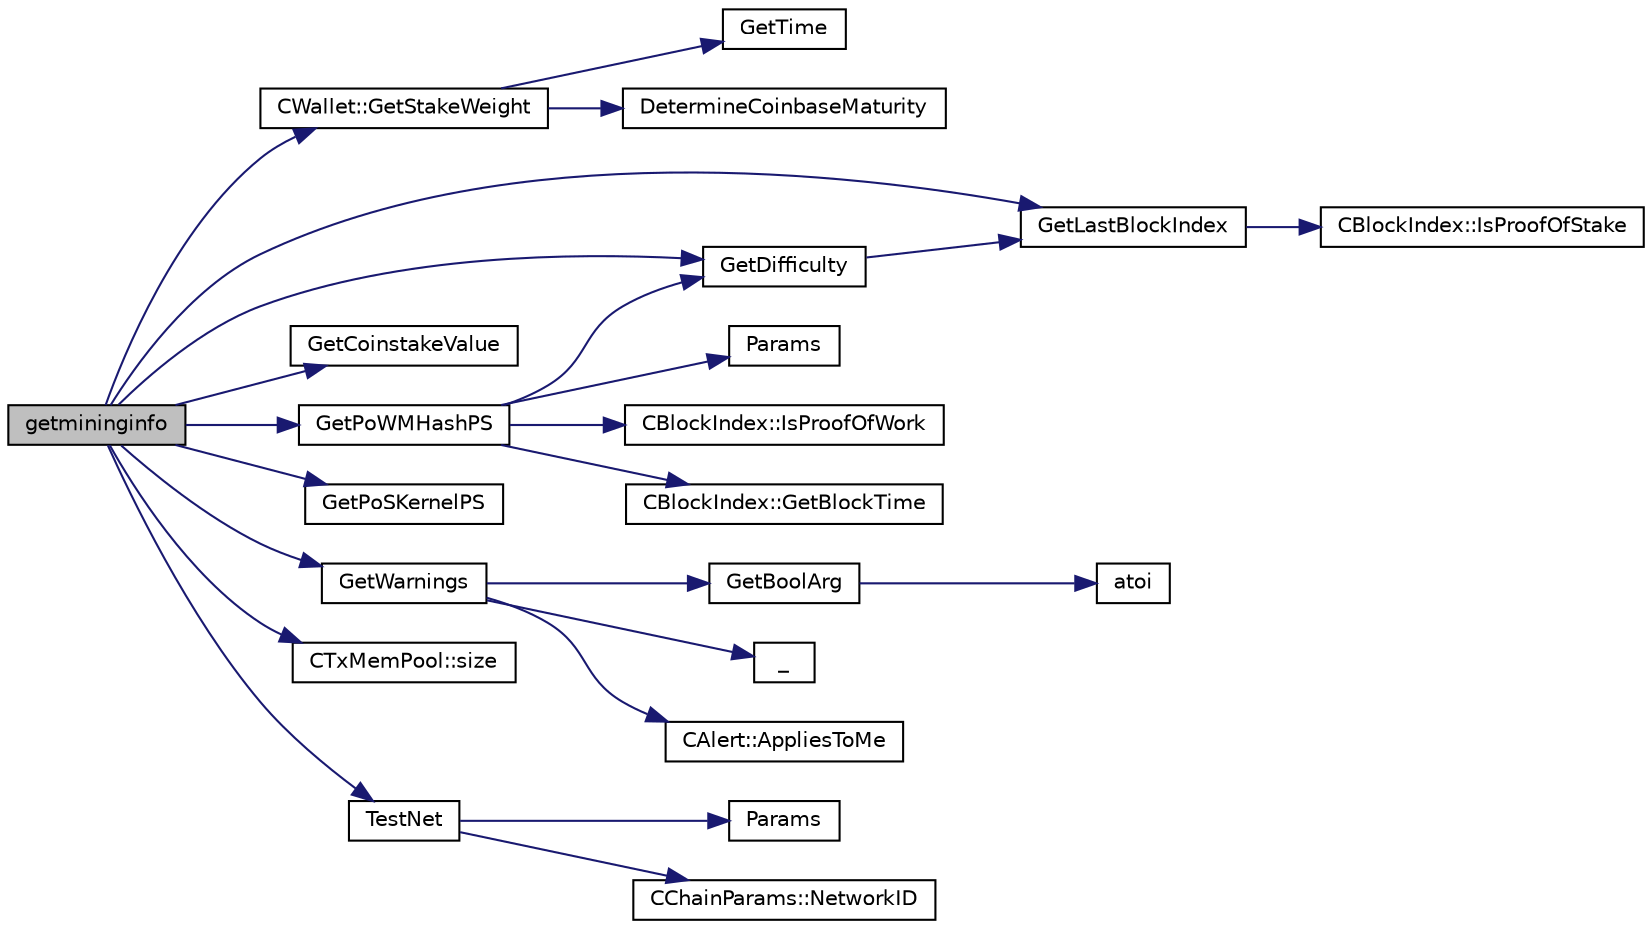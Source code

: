 digraph "getmininginfo"
{
  edge [fontname="Helvetica",fontsize="10",labelfontname="Helvetica",labelfontsize="10"];
  node [fontname="Helvetica",fontsize="10",shape=record];
  rankdir="LR";
  Node47 [label="getmininginfo",height=0.2,width=0.4,color="black", fillcolor="grey75", style="filled", fontcolor="black"];
  Node47 -> Node48 [color="midnightblue",fontsize="10",style="solid",fontname="Helvetica"];
  Node48 [label="CWallet::GetStakeWeight",height=0.2,width=0.4,color="black", fillcolor="white", style="filled",URL="$class_c_wallet.html#aa3ee5954431d4c49ecbd4d513f467f2b"];
  Node48 -> Node49 [color="midnightblue",fontsize="10",style="solid",fontname="Helvetica"];
  Node49 [label="GetTime",height=0.2,width=0.4,color="black", fillcolor="white", style="filled",URL="$util_8cpp.html#a46fac5fba8ba905b5f9acb364f5d8c6f"];
  Node48 -> Node50 [color="midnightblue",fontsize="10",style="solid",fontname="Helvetica"];
  Node50 [label="DetermineCoinbaseMaturity",height=0.2,width=0.4,color="black", fillcolor="white", style="filled",URL="$proofs_8cpp.html#a97478c8207cae73889a6b1fbbc3c67e3",tooltip="Determine Coinbase Maturity (generally not a good idea - done so to increase speed) ..."];
  Node47 -> Node51 [color="midnightblue",fontsize="10",style="solid",fontname="Helvetica"];
  Node51 [label="GetDifficulty",height=0.2,width=0.4,color="black", fillcolor="white", style="filled",URL="$rpcblockchain_8cpp.html#a65a78b16d228932a6142656509a8bce4"];
  Node51 -> Node52 [color="midnightblue",fontsize="10",style="solid",fontname="Helvetica"];
  Node52 [label="GetLastBlockIndex",height=0.2,width=0.4,color="black", fillcolor="white", style="filled",URL="$main_8cpp.html#a67a2382a391340c12c45961f3b8c66e8"];
  Node52 -> Node53 [color="midnightblue",fontsize="10",style="solid",fontname="Helvetica"];
  Node53 [label="CBlockIndex::IsProofOfStake",height=0.2,width=0.4,color="black", fillcolor="white", style="filled",URL="$class_c_block_index.html#a2438a891e9d43821c0d99e1bdac56fde"];
  Node47 -> Node52 [color="midnightblue",fontsize="10",style="solid",fontname="Helvetica"];
  Node47 -> Node54 [color="midnightblue",fontsize="10",style="solid",fontname="Helvetica"];
  Node54 [label="GetCoinstakeValue",height=0.2,width=0.4,color="black", fillcolor="white", style="filled",URL="$proofs_8cpp.html#a84af3aad491438b64bc1a79a7fd1d659",tooltip="Determine Block Reward for Proof Of Stake. "];
  Node47 -> Node55 [color="midnightblue",fontsize="10",style="solid",fontname="Helvetica"];
  Node55 [label="GetPoWMHashPS",height=0.2,width=0.4,color="black", fillcolor="white", style="filled",URL="$rpcblockchain_8cpp.html#a3da60ebd3884dc09e7a20b0798b6cf36"];
  Node55 -> Node56 [color="midnightblue",fontsize="10",style="solid",fontname="Helvetica"];
  Node56 [label="Params",height=0.2,width=0.4,color="black", fillcolor="white", style="filled",URL="$chainparams_8cpp.html#ace5c5b706d71a324a417dd2db394fd4a",tooltip="Return the currently selected parameters. "];
  Node55 -> Node57 [color="midnightblue",fontsize="10",style="solid",fontname="Helvetica"];
  Node57 [label="CBlockIndex::IsProofOfWork",height=0.2,width=0.4,color="black", fillcolor="white", style="filled",URL="$class_c_block_index.html#a857e290d668b5f2e9c19cd9c6f5b3eb3"];
  Node55 -> Node58 [color="midnightblue",fontsize="10",style="solid",fontname="Helvetica"];
  Node58 [label="CBlockIndex::GetBlockTime",height=0.2,width=0.4,color="black", fillcolor="white", style="filled",URL="$class_c_block_index.html#a9fe0d4463c07c466f66252e8eec25f5c"];
  Node55 -> Node51 [color="midnightblue",fontsize="10",style="solid",fontname="Helvetica"];
  Node47 -> Node59 [color="midnightblue",fontsize="10",style="solid",fontname="Helvetica"];
  Node59 [label="GetPoSKernelPS",height=0.2,width=0.4,color="black", fillcolor="white", style="filled",URL="$iongui_8cpp.html#a8de51dc4945be68c0581e328efb8c9ab"];
  Node47 -> Node60 [color="midnightblue",fontsize="10",style="solid",fontname="Helvetica"];
  Node60 [label="GetWarnings",height=0.2,width=0.4,color="black", fillcolor="white", style="filled",URL="$main_8cpp.html#a70b1d1b79f1c760e65c960713b87b732"];
  Node60 -> Node61 [color="midnightblue",fontsize="10",style="solid",fontname="Helvetica"];
  Node61 [label="GetBoolArg",height=0.2,width=0.4,color="black", fillcolor="white", style="filled",URL="$util_8cpp.html#a64d956f1dda7f9a80ab5d594532b906d",tooltip="Return boolean argument or default value. "];
  Node61 -> Node62 [color="midnightblue",fontsize="10",style="solid",fontname="Helvetica"];
  Node62 [label="atoi",height=0.2,width=0.4,color="black", fillcolor="white", style="filled",URL="$util_8h.html#aa5ce96ec36f4413f820cec9c1831c070"];
  Node60 -> Node63 [color="midnightblue",fontsize="10",style="solid",fontname="Helvetica"];
  Node63 [label="_",height=0.2,width=0.4,color="black", fillcolor="white", style="filled",URL="$ui__interface_8h.html#aad133bb6103b53cebf03fd01e2f11ba1",tooltip="Translation function: Call Translate signal on UI interface, which returns a boost::optional result..."];
  Node60 -> Node64 [color="midnightblue",fontsize="10",style="solid",fontname="Helvetica"];
  Node64 [label="CAlert::AppliesToMe",height=0.2,width=0.4,color="black", fillcolor="white", style="filled",URL="$class_c_alert.html#aba79cc9e957446fe93f05cb18f12b24b"];
  Node47 -> Node65 [color="midnightblue",fontsize="10",style="solid",fontname="Helvetica"];
  Node65 [label="CTxMemPool::size",height=0.2,width=0.4,color="black", fillcolor="white", style="filled",URL="$class_c_tx_mem_pool.html#ad6913ee0f301da884acbc3970ad49358"];
  Node47 -> Node66 [color="midnightblue",fontsize="10",style="solid",fontname="Helvetica"];
  Node66 [label="TestNet",height=0.2,width=0.4,color="black", fillcolor="white", style="filled",URL="$chainparams_8h.html#abc8c1af875107f5eac0f327bd3b8363d"];
  Node66 -> Node67 [color="midnightblue",fontsize="10",style="solid",fontname="Helvetica"];
  Node67 [label="Params",height=0.2,width=0.4,color="black", fillcolor="white", style="filled",URL="$chainparams_8h.html#ace5c5b706d71a324a417dd2db394fd4a",tooltip="Return the currently selected parameters. "];
  Node66 -> Node68 [color="midnightblue",fontsize="10",style="solid",fontname="Helvetica"];
  Node68 [label="CChainParams::NetworkID",height=0.2,width=0.4,color="black", fillcolor="white", style="filled",URL="$class_c_chain_params.html#a90dc493ec0c0325c98c3ac06eb99862b"];
}
